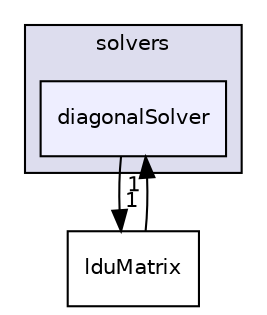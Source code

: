digraph "src/OpenFOAM/matrices/lduMatrix/solvers/diagonalSolver" {
  bgcolor=transparent;
  compound=true
  node [ fontsize="10", fontname="Helvetica"];
  edge [ labelfontsize="10", labelfontname="Helvetica"];
  subgraph clusterdir_f03e085f4fe95c9b32f7b904515484f9 {
    graph [ bgcolor="#ddddee", pencolor="black", label="solvers" fontname="Helvetica", fontsize="10", URL="dir_f03e085f4fe95c9b32f7b904515484f9.html"]
  dir_8926363f1489cc3df154fde808052730 [shape=box, label="diagonalSolver", style="filled", fillcolor="#eeeeff", pencolor="black", URL="dir_8926363f1489cc3df154fde808052730.html"];
  }
  dir_1ce70feb2b06c30ebd4091245573b99e [shape=box label="lduMatrix" URL="dir_1ce70feb2b06c30ebd4091245573b99e.html"];
  dir_8926363f1489cc3df154fde808052730->dir_1ce70feb2b06c30ebd4091245573b99e [headlabel="1", labeldistance=1.5 headhref="dir_002168_002143.html"];
  dir_1ce70feb2b06c30ebd4091245573b99e->dir_8926363f1489cc3df154fde808052730 [headlabel="1", labeldistance=1.5 headhref="dir_002143_002168.html"];
}
